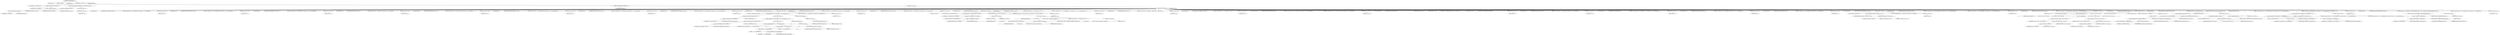 digraph "TIFFVGetFieldDefaulted" {  
"21192" [label = <(METHOD,TIFFVGetFieldDefaulted)<SUB>214</SUB>> ]
"21193" [label = <(PARAM,TIFF *tif)<SUB>214</SUB>> ]
"21194" [label = <(PARAM,uint32_t tag)<SUB>214</SUB>> ]
"21195" [label = <(PARAM,va_list ap)<SUB>214</SUB>> ]
"21196" [label = <(BLOCK,&lt;empty&gt;,&lt;empty&gt;)<SUB>215</SUB>> ]
"21197" [label = <(LOCAL,TIFFDirectory* td: TIFFDirectory)<SUB>216</SUB>> ]
"21198" [label = <(&lt;operator&gt;.assignment,*td = &amp;tif-&gt;tif_dir)<SUB>216</SUB>> ]
"21199" [label = <(IDENTIFIER,td,*td = &amp;tif-&gt;tif_dir)<SUB>216</SUB>> ]
"21200" [label = <(&lt;operator&gt;.addressOf,&amp;tif-&gt;tif_dir)<SUB>216</SUB>> ]
"21201" [label = <(&lt;operator&gt;.indirectFieldAccess,tif-&gt;tif_dir)<SUB>216</SUB>> ]
"21202" [label = <(IDENTIFIER,tif,*td = &amp;tif-&gt;tif_dir)<SUB>216</SUB>> ]
"21203" [label = <(FIELD_IDENTIFIER,tif_dir,tif_dir)<SUB>216</SUB>> ]
"21204" [label = <(CONTROL_STRUCTURE,if (TIFFVGetField(tif, tag, ap)),if (TIFFVGetField(tif, tag, ap)))<SUB>218</SUB>> ]
"21205" [label = <(TIFFVGetField,TIFFVGetField(tif, tag, ap))<SUB>218</SUB>> ]
"21206" [label = <(IDENTIFIER,tif,TIFFVGetField(tif, tag, ap))<SUB>218</SUB>> ]
"21207" [label = <(IDENTIFIER,tag,TIFFVGetField(tif, tag, ap))<SUB>218</SUB>> ]
"21208" [label = <(IDENTIFIER,ap,TIFFVGetField(tif, tag, ap))<SUB>218</SUB>> ]
"21209" [label = <(BLOCK,&lt;empty&gt;,&lt;empty&gt;)<SUB>219</SUB>> ]
"21210" [label = <(RETURN,return (1);,return (1);)<SUB>219</SUB>> ]
"21211" [label = <(LITERAL,1,return (1);)<SUB>219</SUB>> ]
"21212" [label = <(CONTROL_STRUCTURE,switch(tag),switch(tag))<SUB>220</SUB>> ]
"21213" [label = <(IDENTIFIER,tag,switch(tag))<SUB>220</SUB>> ]
"21214" [label = <(BLOCK,&lt;empty&gt;,&lt;empty&gt;)<SUB>221</SUB>> ]
"21215" [label = <(JUMP_TARGET,case)<SUB>222</SUB>> ]
"21216" [label = <(IDENTIFIER,TIFFTAG_SUBFILETYPE,&lt;empty&gt;)<SUB>222</SUB>> ]
"21217" [label = <(UNKNOWN,*va_arg(ap, uint32_t *) = td-&gt;td_subfiletype;,*va_arg(ap, uint32_t *) = td-&gt;td_subfiletype;)<SUB>223</SUB>> ]
"21218" [label = <(RETURN,return (1);,return (1);)<SUB>224</SUB>> ]
"21219" [label = <(LITERAL,1,return (1);)<SUB>224</SUB>> ]
"21220" [label = <(JUMP_TARGET,case)<SUB>225</SUB>> ]
"21221" [label = <(IDENTIFIER,TIFFTAG_BITSPERSAMPLE,&lt;empty&gt;)<SUB>225</SUB>> ]
"21222" [label = <(UNKNOWN,*va_arg(ap, uint16_t *) = td-&gt;td_bitspersample;,*va_arg(ap, uint16_t *) = td-&gt;td_bitspersample;)<SUB>226</SUB>> ]
"21223" [label = <(RETURN,return (1);,return (1);)<SUB>227</SUB>> ]
"21224" [label = <(LITERAL,1,return (1);)<SUB>227</SUB>> ]
"21225" [label = <(JUMP_TARGET,case)<SUB>228</SUB>> ]
"21226" [label = <(IDENTIFIER,TIFFTAG_THRESHHOLDING,&lt;empty&gt;)<SUB>228</SUB>> ]
"21227" [label = <(UNKNOWN,*va_arg(ap, uint16_t *) = td-&gt;td_threshholding;,*va_arg(ap, uint16_t *) = td-&gt;td_threshholding;)<SUB>229</SUB>> ]
"21228" [label = <(RETURN,return (1);,return (1);)<SUB>230</SUB>> ]
"21229" [label = <(LITERAL,1,return (1);)<SUB>230</SUB>> ]
"21230" [label = <(JUMP_TARGET,case)<SUB>231</SUB>> ]
"21231" [label = <(IDENTIFIER,TIFFTAG_FILLORDER,&lt;empty&gt;)<SUB>231</SUB>> ]
"21232" [label = <(UNKNOWN,*va_arg(ap, uint16_t *) = td-&gt;td_fillorder;,*va_arg(ap, uint16_t *) = td-&gt;td_fillorder;)<SUB>232</SUB>> ]
"21233" [label = <(RETURN,return (1);,return (1);)<SUB>233</SUB>> ]
"21234" [label = <(LITERAL,1,return (1);)<SUB>233</SUB>> ]
"21235" [label = <(JUMP_TARGET,case)<SUB>234</SUB>> ]
"21236" [label = <(IDENTIFIER,TIFFTAG_ORIENTATION,&lt;empty&gt;)<SUB>234</SUB>> ]
"21237" [label = <(UNKNOWN,*va_arg(ap, uint16_t *) = td-&gt;td_orientation;,*va_arg(ap, uint16_t *) = td-&gt;td_orientation;)<SUB>235</SUB>> ]
"21238" [label = <(RETURN,return (1);,return (1);)<SUB>236</SUB>> ]
"21239" [label = <(LITERAL,1,return (1);)<SUB>236</SUB>> ]
"21240" [label = <(JUMP_TARGET,case)<SUB>237</SUB>> ]
"21241" [label = <(IDENTIFIER,TIFFTAG_SAMPLESPERPIXEL,&lt;empty&gt;)<SUB>237</SUB>> ]
"21242" [label = <(UNKNOWN,*va_arg(ap, uint16_t *) = td-&gt;td_samplesperpixel;,*va_arg(ap, uint16_t *) = td-&gt;td_samplesperpixel;)<SUB>238</SUB>> ]
"21243" [label = <(RETURN,return (1);,return (1);)<SUB>239</SUB>> ]
"21244" [label = <(LITERAL,1,return (1);)<SUB>239</SUB>> ]
"21245" [label = <(JUMP_TARGET,case)<SUB>240</SUB>> ]
"21246" [label = <(IDENTIFIER,TIFFTAG_ROWSPERSTRIP,&lt;empty&gt;)<SUB>240</SUB>> ]
"21247" [label = <(UNKNOWN,*va_arg(ap, uint32_t *) = td-&gt;td_rowsperstrip;,*va_arg(ap, uint32_t *) = td-&gt;td_rowsperstrip;)<SUB>241</SUB>> ]
"21248" [label = <(RETURN,return (1);,return (1);)<SUB>242</SUB>> ]
"21249" [label = <(LITERAL,1,return (1);)<SUB>242</SUB>> ]
"21250" [label = <(JUMP_TARGET,case)<SUB>243</SUB>> ]
"21251" [label = <(IDENTIFIER,TIFFTAG_MINSAMPLEVALUE,&lt;empty&gt;)<SUB>243</SUB>> ]
"21252" [label = <(UNKNOWN,*va_arg(ap, uint16_t *) = td-&gt;td_minsamplevalue;,*va_arg(ap, uint16_t *) = td-&gt;td_minsamplevalue;)<SUB>244</SUB>> ]
"21253" [label = <(RETURN,return (1);,return (1);)<SUB>245</SUB>> ]
"21254" [label = <(LITERAL,1,return (1);)<SUB>245</SUB>> ]
"21255" [label = <(JUMP_TARGET,case)<SUB>246</SUB>> ]
"21256" [label = <(IDENTIFIER,TIFFTAG_MAXSAMPLEVALUE,&lt;empty&gt;)<SUB>246</SUB>> ]
"21257" [label = <(BLOCK,&lt;empty&gt;,&lt;empty&gt;)<SUB>247</SUB>> ]
"21258" [label = <(LOCAL,uint16_t maxsamplevalue: uint16_t)<SUB>248</SUB>> ]
"21259" [label = <(CONTROL_STRUCTURE,if (td-&gt;td_bitspersample &gt; 0),if (td-&gt;td_bitspersample &gt; 0))<SUB>252</SUB>> ]
"21260" [label = <(&lt;operator&gt;.greaterThan,td-&gt;td_bitspersample &gt; 0)<SUB>252</SUB>> ]
"21261" [label = <(&lt;operator&gt;.indirectFieldAccess,td-&gt;td_bitspersample)<SUB>252</SUB>> ]
"21262" [label = <(IDENTIFIER,td,td-&gt;td_bitspersample &gt; 0)<SUB>252</SUB>> ]
"21263" [label = <(FIELD_IDENTIFIER,td_bitspersample,td_bitspersample)<SUB>252</SUB>> ]
"21264" [label = <(LITERAL,0,td-&gt;td_bitspersample &gt; 0)<SUB>252</SUB>> ]
"21265" [label = <(BLOCK,&lt;empty&gt;,&lt;empty&gt;)<SUB>253</SUB>> ]
"21266" [label = <(CONTROL_STRUCTURE,if (td-&gt;td_bitspersample &lt;= 16),if (td-&gt;td_bitspersample &lt;= 16))<SUB>256</SUB>> ]
"21267" [label = <(&lt;operator&gt;.lessEqualsThan,td-&gt;td_bitspersample &lt;= 16)<SUB>256</SUB>> ]
"21268" [label = <(&lt;operator&gt;.indirectFieldAccess,td-&gt;td_bitspersample)<SUB>256</SUB>> ]
"21269" [label = <(IDENTIFIER,td,td-&gt;td_bitspersample &lt;= 16)<SUB>256</SUB>> ]
"21270" [label = <(FIELD_IDENTIFIER,td_bitspersample,td_bitspersample)<SUB>256</SUB>> ]
"21271" [label = <(LITERAL,16,td-&gt;td_bitspersample &lt;= 16)<SUB>256</SUB>> ]
"21272" [label = <(BLOCK,&lt;empty&gt;,&lt;empty&gt;)<SUB>257</SUB>> ]
"21273" [label = <(&lt;operator&gt;.assignment,maxsamplevalue = (1 &lt;&lt; td-&gt;td_bitspersample) -\012                                     1)<SUB>258</SUB>> ]
"21274" [label = <(IDENTIFIER,maxsamplevalue,maxsamplevalue = (1 &lt;&lt; td-&gt;td_bitspersample) -\012                                     1)<SUB>258</SUB>> ]
"21275" [label = <(&lt;operator&gt;.subtraction,(1 &lt;&lt; td-&gt;td_bitspersample) -\012                                     1)<SUB>258</SUB>> ]
"21276" [label = <(&lt;operator&gt;.shiftLeft,1 &lt;&lt; td-&gt;td_bitspersample)<SUB>258</SUB>> ]
"21277" [label = <(LITERAL,1,1 &lt;&lt; td-&gt;td_bitspersample)<SUB>258</SUB>> ]
"21278" [label = <(&lt;operator&gt;.indirectFieldAccess,td-&gt;td_bitspersample)<SUB>258</SUB>> ]
"21279" [label = <(IDENTIFIER,td,1 &lt;&lt; td-&gt;td_bitspersample)<SUB>258</SUB>> ]
"21280" [label = <(FIELD_IDENTIFIER,td_bitspersample,td_bitspersample)<SUB>258</SUB>> ]
"21281" [label = <(LITERAL,1,(1 &lt;&lt; td-&gt;td_bitspersample) -\012                                     1)<SUB>259</SUB>> ]
"21282" [label = <(CONTROL_STRUCTURE,else,else)<SUB>262</SUB>> ]
"21283" [label = <(BLOCK,&lt;empty&gt;,&lt;empty&gt;)<SUB>262</SUB>> ]
"21284" [label = <(&lt;operator&gt;.assignment,maxsamplevalue = 65535)<SUB>263</SUB>> ]
"21285" [label = <(IDENTIFIER,maxsamplevalue,maxsamplevalue = 65535)<SUB>263</SUB>> ]
"21286" [label = <(LITERAL,65535,maxsamplevalue = 65535)<SUB>263</SUB>> ]
"21287" [label = <(CONTROL_STRUCTURE,else,else)<SUB>267</SUB>> ]
"21288" [label = <(BLOCK,&lt;empty&gt;,&lt;empty&gt;)<SUB>267</SUB>> ]
"21289" [label = <(&lt;operator&gt;.assignment,maxsamplevalue = 0)<SUB>268</SUB>> ]
"21290" [label = <(IDENTIFIER,maxsamplevalue,maxsamplevalue = 0)<SUB>268</SUB>> ]
"21291" [label = <(LITERAL,0,maxsamplevalue = 0)<SUB>268</SUB>> ]
"21292" [label = <(UNKNOWN,*va_arg(ap, uint16_t *) = maxsamplevalue;,*va_arg(ap, uint16_t *) = maxsamplevalue;)<SUB>270</SUB>> ]
"21293" [label = <(RETURN,return (1);,return (1);)<SUB>271</SUB>> ]
"21294" [label = <(LITERAL,1,return (1);)<SUB>271</SUB>> ]
"21295" [label = <(JUMP_TARGET,case)<SUB>273</SUB>> ]
"21296" [label = <(IDENTIFIER,TIFFTAG_PLANARCONFIG,&lt;empty&gt;)<SUB>273</SUB>> ]
"21297" [label = <(UNKNOWN,*va_arg(ap, uint16_t *) = td-&gt;td_planarconfig;,*va_arg(ap, uint16_t *) = td-&gt;td_planarconfig;)<SUB>274</SUB>> ]
"21298" [label = <(RETURN,return (1);,return (1);)<SUB>275</SUB>> ]
"21299" [label = <(LITERAL,1,return (1);)<SUB>275</SUB>> ]
"21300" [label = <(JUMP_TARGET,case)<SUB>276</SUB>> ]
"21301" [label = <(IDENTIFIER,TIFFTAG_RESOLUTIONUNIT,&lt;empty&gt;)<SUB>276</SUB>> ]
"21302" [label = <(UNKNOWN,*va_arg(ap, uint16_t *) = td-&gt;td_resolutionunit;,*va_arg(ap, uint16_t *) = td-&gt;td_resolutionunit;)<SUB>277</SUB>> ]
"21303" [label = <(RETURN,return (1);,return (1);)<SUB>278</SUB>> ]
"21304" [label = <(LITERAL,1,return (1);)<SUB>278</SUB>> ]
"21305" [label = <(JUMP_TARGET,case)<SUB>279</SUB>> ]
"21306" [label = <(IDENTIFIER,TIFFTAG_PREDICTOR,&lt;empty&gt;)<SUB>279</SUB>> ]
"21307" [label = <(BLOCK,&lt;empty&gt;,&lt;empty&gt;)<SUB>280</SUB>> ]
"21308" [label = <(LOCAL,TIFFPredictorState* sp: TIFFPredictorState)<SUB>281</SUB>> ]
"21309" [label = <(&lt;operator&gt;.assignment,*sp = (TIFFPredictorState *)tif-&gt;tif_data)<SUB>281</SUB>> ]
"21310" [label = <(IDENTIFIER,sp,*sp = (TIFFPredictorState *)tif-&gt;tif_data)<SUB>281</SUB>> ]
"21311" [label = <(&lt;operator&gt;.cast,(TIFFPredictorState *)tif-&gt;tif_data)<SUB>281</SUB>> ]
"21312" [label = <(UNKNOWN,TIFFPredictorState *,TIFFPredictorState *)<SUB>281</SUB>> ]
"21313" [label = <(&lt;operator&gt;.indirectFieldAccess,tif-&gt;tif_data)<SUB>281</SUB>> ]
"21314" [label = <(IDENTIFIER,tif,(TIFFPredictorState *)tif-&gt;tif_data)<SUB>281</SUB>> ]
"21315" [label = <(FIELD_IDENTIFIER,tif_data,tif_data)<SUB>281</SUB>> ]
"21316" [label = <(CONTROL_STRUCTURE,if (sp == NULL),if (sp == NULL))<SUB>282</SUB>> ]
"21317" [label = <(&lt;operator&gt;.equals,sp == NULL)<SUB>282</SUB>> ]
"21318" [label = <(IDENTIFIER,sp,sp == NULL)<SUB>282</SUB>> ]
"21319" [label = <(IDENTIFIER,NULL,sp == NULL)<SUB>282</SUB>> ]
"21320" [label = <(BLOCK,&lt;empty&gt;,&lt;empty&gt;)<SUB>283</SUB>> ]
"21321" [label = <(TIFFErrorExtR,TIFFErrorExtR(\012                    tif, tif-&gt;tif_name,\012                    &quot;Cannot get \&quot;Predictor\&quot; tag as plugin is not configured&quot;))<SUB>284</SUB>> ]
"21322" [label = <(IDENTIFIER,tif,TIFFErrorExtR(\012                    tif, tif-&gt;tif_name,\012                    &quot;Cannot get \&quot;Predictor\&quot; tag as plugin is not configured&quot;))<SUB>285</SUB>> ]
"21323" [label = <(&lt;operator&gt;.indirectFieldAccess,tif-&gt;tif_name)<SUB>285</SUB>> ]
"21324" [label = <(IDENTIFIER,tif,TIFFErrorExtR(\012                    tif, tif-&gt;tif_name,\012                    &quot;Cannot get \&quot;Predictor\&quot; tag as plugin is not configured&quot;))<SUB>285</SUB>> ]
"21325" [label = <(FIELD_IDENTIFIER,tif_name,tif_name)<SUB>285</SUB>> ]
"21326" [label = <(LITERAL,&quot;Cannot get \&quot;Predictor\&quot; tag as plugin is not configured&quot;,TIFFErrorExtR(\012                    tif, tif-&gt;tif_name,\012                    &quot;Cannot get \&quot;Predictor\&quot; tag as plugin is not configured&quot;))<SUB>286</SUB>> ]
"21327" [label = <(UNKNOWN,*va_arg(ap, uint16_t *) = 0;,*va_arg(ap, uint16_t *) = 0;)<SUB>287</SUB>> ]
"21328" [label = <(RETURN,return 0;,return 0;)<SUB>288</SUB>> ]
"21329" [label = <(LITERAL,0,return 0;)<SUB>288</SUB>> ]
"21330" [label = <(UNKNOWN,*va_arg(ap, uint16_t *) = (uint16_t)sp-&gt;predictor;,*va_arg(ap, uint16_t *) = (uint16_t)sp-&gt;predictor;)<SUB>290</SUB>> ]
"21331" [label = <(RETURN,return 1;,return 1;)<SUB>291</SUB>> ]
"21332" [label = <(LITERAL,1,return 1;)<SUB>291</SUB>> ]
"21333" [label = <(JUMP_TARGET,case)<SUB>293</SUB>> ]
"21334" [label = <(IDENTIFIER,TIFFTAG_DOTRANGE,&lt;empty&gt;)<SUB>293</SUB>> ]
"21335" [label = <(UNKNOWN,*va_arg(ap, uint16_t *) = 0;,*va_arg(ap, uint16_t *) = 0;)<SUB>294</SUB>> ]
"21336" [label = <(UNKNOWN,*va_arg(ap, uint16_t *) = (1 &lt;&lt; td-&gt;td_bitspersample) - 1;,*va_arg(ap, uint16_t *) = (1 &lt;&lt; td-&gt;td_bitspersample) - 1;)<SUB>295</SUB>> ]
"21337" [label = <(RETURN,return (1);,return (1);)<SUB>296</SUB>> ]
"21338" [label = <(LITERAL,1,return (1);)<SUB>296</SUB>> ]
"21339" [label = <(JUMP_TARGET,case)<SUB>297</SUB>> ]
"21340" [label = <(IDENTIFIER,TIFFTAG_INKSET,&lt;empty&gt;)<SUB>297</SUB>> ]
"21341" [label = <(UNKNOWN,*va_arg(ap, uint16_t *) = INKSET_CMYK;,*va_arg(ap, uint16_t *) = INKSET_CMYK;)<SUB>298</SUB>> ]
"21342" [label = <(RETURN,return 1;,return 1;)<SUB>299</SUB>> ]
"21343" [label = <(LITERAL,1,return 1;)<SUB>299</SUB>> ]
"21344" [label = <(JUMP_TARGET,case)<SUB>300</SUB>> ]
"21345" [label = <(IDENTIFIER,TIFFTAG_NUMBEROFINKS,&lt;empty&gt;)<SUB>300</SUB>> ]
"21346" [label = <(UNKNOWN,*va_arg(ap, uint16_t *) = 4;,*va_arg(ap, uint16_t *) = 4;)<SUB>301</SUB>> ]
"21347" [label = <(RETURN,return (1);,return (1);)<SUB>302</SUB>> ]
"21348" [label = <(LITERAL,1,return (1);)<SUB>302</SUB>> ]
"21349" [label = <(JUMP_TARGET,case)<SUB>303</SUB>> ]
"21350" [label = <(IDENTIFIER,TIFFTAG_EXTRASAMPLES,&lt;empty&gt;)<SUB>303</SUB>> ]
"21351" [label = <(UNKNOWN,*va_arg(ap, uint16_t *) = td-&gt;td_extrasamples;,*va_arg(ap, uint16_t *) = td-&gt;td_extrasamples;)<SUB>304</SUB>> ]
"21352" [label = <(UNKNOWN,*va_arg(ap, const uint16_t **) = td-&gt;td_sampleinfo;,*va_arg(ap, const uint16_t **) = td-&gt;td_sampleinfo;)<SUB>305</SUB>> ]
"21353" [label = <(RETURN,return (1);,return (1);)<SUB>306</SUB>> ]
"21354" [label = <(LITERAL,1,return (1);)<SUB>306</SUB>> ]
"21355" [label = <(JUMP_TARGET,case)<SUB>307</SUB>> ]
"21356" [label = <(IDENTIFIER,TIFFTAG_MATTEING,&lt;empty&gt;)<SUB>307</SUB>> ]
"21357" [label = <(UNKNOWN,*va_arg(ap, uint16_t *) =\012                (td-&gt;td_extrasamples == 1 &amp;&amp;\012                 td-&gt;td_sampleinfo[0] == EXTRASAMPLE_ASSOCALPHA);,*va_arg(ap, uint16_t *) =\012                (td-&gt;td_extrasamples == 1 &amp;&amp;\012                 td-&gt;td_sampleinfo[0] == EXTRASAMPLE_ASSOCALPHA);)<SUB>308</SUB>> ]
"21358" [label = <(RETURN,return (1);,return (1);)<SUB>311</SUB>> ]
"21359" [label = <(LITERAL,1,return (1);)<SUB>311</SUB>> ]
"21360" [label = <(JUMP_TARGET,case)<SUB>312</SUB>> ]
"21361" [label = <(IDENTIFIER,TIFFTAG_TILEDEPTH,&lt;empty&gt;)<SUB>312</SUB>> ]
"21362" [label = <(UNKNOWN,*va_arg(ap, uint32_t *) = td-&gt;td_tiledepth;,*va_arg(ap, uint32_t *) = td-&gt;td_tiledepth;)<SUB>313</SUB>> ]
"21363" [label = <(RETURN,return (1);,return (1);)<SUB>314</SUB>> ]
"21364" [label = <(LITERAL,1,return (1);)<SUB>314</SUB>> ]
"21365" [label = <(JUMP_TARGET,case)<SUB>315</SUB>> ]
"21366" [label = <(IDENTIFIER,TIFFTAG_DATATYPE,&lt;empty&gt;)<SUB>315</SUB>> ]
"21367" [label = <(UNKNOWN,*va_arg(ap, uint16_t *) = td-&gt;td_sampleformat - 1;,*va_arg(ap, uint16_t *) = td-&gt;td_sampleformat - 1;)<SUB>316</SUB>> ]
"21368" [label = <(RETURN,return (1);,return (1);)<SUB>317</SUB>> ]
"21369" [label = <(LITERAL,1,return (1);)<SUB>317</SUB>> ]
"21370" [label = <(JUMP_TARGET,case)<SUB>318</SUB>> ]
"21371" [label = <(IDENTIFIER,TIFFTAG_SAMPLEFORMAT,&lt;empty&gt;)<SUB>318</SUB>> ]
"21372" [label = <(UNKNOWN,*va_arg(ap, uint16_t *) = td-&gt;td_sampleformat;,*va_arg(ap, uint16_t *) = td-&gt;td_sampleformat;)<SUB>319</SUB>> ]
"21373" [label = <(RETURN,return (1);,return (1);)<SUB>320</SUB>> ]
"21374" [label = <(LITERAL,1,return (1);)<SUB>320</SUB>> ]
"21375" [label = <(JUMP_TARGET,case)<SUB>321</SUB>> ]
"21376" [label = <(IDENTIFIER,TIFFTAG_IMAGEDEPTH,&lt;empty&gt;)<SUB>321</SUB>> ]
"21377" [label = <(UNKNOWN,*va_arg(ap, uint32_t *) = td-&gt;td_imagedepth;,*va_arg(ap, uint32_t *) = td-&gt;td_imagedepth;)<SUB>322</SUB>> ]
"21378" [label = <(RETURN,return (1);,return (1);)<SUB>323</SUB>> ]
"21379" [label = <(LITERAL,1,return (1);)<SUB>323</SUB>> ]
"21380" [label = <(JUMP_TARGET,case)<SUB>324</SUB>> ]
"21381" [label = <(IDENTIFIER,TIFFTAG_YCBCRCOEFFICIENTS,&lt;empty&gt;)<SUB>324</SUB>> ]
"21382" [label = <(BLOCK,&lt;empty&gt;,&lt;empty&gt;)<SUB>325</SUB>> ]
"21383" [label = <(LOCAL,constfloat[] ycbcrcoeffs: float[])<SUB>327</SUB>> ]
"21384" [label = <(&lt;operator&gt;.assignment,ycbcrcoeffs[] = {0.299f, 0.587f, 0.114f})<SUB>327</SUB>> ]
"21385" [label = <(IDENTIFIER,ycbcrcoeffs,ycbcrcoeffs[] = {0.299f, 0.587f, 0.114f})<SUB>327</SUB>> ]
"21386" [label = <(&lt;operator&gt;.arrayInitializer,{0.299f, 0.587f, 0.114f})<SUB>327</SUB>> ]
"21387" [label = <(LITERAL,0.299f,{0.299f, 0.587f, 0.114f})<SUB>327</SUB>> ]
"21388" [label = <(LITERAL,0.587f,{0.299f, 0.587f, 0.114f})<SUB>327</SUB>> ]
"21389" [label = <(LITERAL,0.114f,{0.299f, 0.587f, 0.114f})<SUB>327</SUB>> ]
"21390" [label = <(UNKNOWN,*va_arg(ap, const float **) = ycbcrcoeffs;,*va_arg(ap, const float **) = ycbcrcoeffs;)<SUB>328</SUB>> ]
"21391" [label = <(RETURN,return 1;,return 1;)<SUB>329</SUB>> ]
"21392" [label = <(LITERAL,1,return 1;)<SUB>329</SUB>> ]
"21393" [label = <(JUMP_TARGET,case)<SUB>331</SUB>> ]
"21394" [label = <(IDENTIFIER,TIFFTAG_YCBCRSUBSAMPLING,&lt;empty&gt;)<SUB>331</SUB>> ]
"21395" [label = <(UNKNOWN,*va_arg(ap, uint16_t *) = td-&gt;td_ycbcrsubsampling[0];,*va_arg(ap, uint16_t *) = td-&gt;td_ycbcrsubsampling[0];)<SUB>332</SUB>> ]
"21396" [label = <(UNKNOWN,*va_arg(ap, uint16_t *) = td-&gt;td_ycbcrsubsampling[1];,*va_arg(ap, uint16_t *) = td-&gt;td_ycbcrsubsampling[1];)<SUB>333</SUB>> ]
"21397" [label = <(RETURN,return (1);,return (1);)<SUB>334</SUB>> ]
"21398" [label = <(LITERAL,1,return (1);)<SUB>334</SUB>> ]
"21399" [label = <(JUMP_TARGET,case)<SUB>335</SUB>> ]
"21400" [label = <(IDENTIFIER,TIFFTAG_YCBCRPOSITIONING,&lt;empty&gt;)<SUB>335</SUB>> ]
"21401" [label = <(UNKNOWN,*va_arg(ap, uint16_t *) = td-&gt;td_ycbcrpositioning;,*va_arg(ap, uint16_t *) = td-&gt;td_ycbcrpositioning;)<SUB>336</SUB>> ]
"21402" [label = <(RETURN,return (1);,return (1);)<SUB>337</SUB>> ]
"21403" [label = <(LITERAL,1,return (1);)<SUB>337</SUB>> ]
"21404" [label = <(JUMP_TARGET,case)<SUB>338</SUB>> ]
"21405" [label = <(IDENTIFIER,TIFFTAG_WHITEPOINT,&lt;empty&gt;)<SUB>338</SUB>> ]
"21406" [label = <(BLOCK,&lt;empty&gt;,&lt;empty&gt;)<SUB>339</SUB>> ]
"21407" [label = <(LOCAL,constfloat[] whitepoint: float[])<SUB>343</SUB>> ]
"21408" [label = <(&lt;operator&gt;.assignment,whitepoint[] = {\012                D50_X0 / (D50_X0 + D50_Y0 + D50_Z0),\012                D50_Y0 / (D50_X0 + D50_Y0 + D50_Z0)})<SUB>343</SUB>> ]
"21409" [label = <(IDENTIFIER,whitepoint,whitepoint[] = {\012                D50_X0 / (D50_X0 + D50_Y0 + D50_Z0),\012                D50_Y0 / (D50_X0 + D50_Y0 + D50_Z0)})<SUB>343</SUB>> ]
"21410" [label = <(&lt;operator&gt;.arrayInitializer,{\012                D50_X0 / (D50_X0 + D50_Y0 + D50_Z0),\012                D50_Y0 / (D50_X0 + D50_Y0 + D50_Z0)})<SUB>343</SUB>> ]
"21411" [label = <(&lt;operator&gt;.division,D50_X0 / (D50_X0 + D50_Y0 + D50_Z0))<SUB>344</SUB>> ]
"21412" [label = <(IDENTIFIER,D50_X0,D50_X0 / (D50_X0 + D50_Y0 + D50_Z0))<SUB>344</SUB>> ]
"21413" [label = <(&lt;operator&gt;.addition,D50_X0 + D50_Y0 + D50_Z0)<SUB>344</SUB>> ]
"21414" [label = <(&lt;operator&gt;.addition,D50_X0 + D50_Y0)<SUB>344</SUB>> ]
"21415" [label = <(IDENTIFIER,D50_X0,D50_X0 + D50_Y0)<SUB>344</SUB>> ]
"21416" [label = <(IDENTIFIER,D50_Y0,D50_X0 + D50_Y0)<SUB>344</SUB>> ]
"21417" [label = <(IDENTIFIER,D50_Z0,D50_X0 + D50_Y0 + D50_Z0)<SUB>344</SUB>> ]
"21418" [label = <(&lt;operator&gt;.division,D50_Y0 / (D50_X0 + D50_Y0 + D50_Z0))<SUB>345</SUB>> ]
"21419" [label = <(IDENTIFIER,D50_Y0,D50_Y0 / (D50_X0 + D50_Y0 + D50_Z0))<SUB>345</SUB>> ]
"21420" [label = <(&lt;operator&gt;.addition,D50_X0 + D50_Y0 + D50_Z0)<SUB>345</SUB>> ]
"21421" [label = <(&lt;operator&gt;.addition,D50_X0 + D50_Y0)<SUB>345</SUB>> ]
"21422" [label = <(IDENTIFIER,D50_X0,D50_X0 + D50_Y0)<SUB>345</SUB>> ]
"21423" [label = <(IDENTIFIER,D50_Y0,D50_X0 + D50_Y0)<SUB>345</SUB>> ]
"21424" [label = <(IDENTIFIER,D50_Z0,D50_X0 + D50_Y0 + D50_Z0)<SUB>345</SUB>> ]
"21425" [label = <(UNKNOWN,*va_arg(ap, const float **) = whitepoint;,*va_arg(ap, const float **) = whitepoint;)<SUB>346</SUB>> ]
"21426" [label = <(RETURN,return 1;,return 1;)<SUB>347</SUB>> ]
"21427" [label = <(LITERAL,1,return 1;)<SUB>347</SUB>> ]
"21428" [label = <(JUMP_TARGET,case)<SUB>349</SUB>> ]
"21429" [label = <(IDENTIFIER,TIFFTAG_TRANSFERFUNCTION,&lt;empty&gt;)<SUB>349</SUB>> ]
"21430" [label = <(CONTROL_STRUCTURE,if (!td-&gt;td_transferfunction[0] &amp;&amp;\012                !TIFFDefaultTransferFunction(tif, td)),if (!td-&gt;td_transferfunction[0] &amp;&amp;\012                !TIFFDefaultTransferFunction(tif, td)))<SUB>350</SUB>> ]
"21431" [label = <(&lt;operator&gt;.logicalAnd,!td-&gt;td_transferfunction[0] &amp;&amp;\012                !TIFFDefaultTransferFunction(tif, td))<SUB>350</SUB>> ]
"21432" [label = <(&lt;operator&gt;.logicalNot,!td-&gt;td_transferfunction[0])<SUB>350</SUB>> ]
"21433" [label = <(&lt;operator&gt;.indirectIndexAccess,td-&gt;td_transferfunction[0])<SUB>350</SUB>> ]
"21434" [label = <(&lt;operator&gt;.indirectFieldAccess,td-&gt;td_transferfunction)<SUB>350</SUB>> ]
"21435" [label = <(IDENTIFIER,td,!td-&gt;td_transferfunction[0])<SUB>350</SUB>> ]
"21436" [label = <(FIELD_IDENTIFIER,td_transferfunction,td_transferfunction)<SUB>350</SUB>> ]
"21437" [label = <(LITERAL,0,!td-&gt;td_transferfunction[0])<SUB>350</SUB>> ]
"21438" [label = <(&lt;operator&gt;.logicalNot,!TIFFDefaultTransferFunction(tif, td))<SUB>351</SUB>> ]
"21439" [label = <(TIFFDefaultTransferFunction,TIFFDefaultTransferFunction(tif, td))<SUB>351</SUB>> ]
"21440" [label = <(IDENTIFIER,tif,TIFFDefaultTransferFunction(tif, td))<SUB>351</SUB>> ]
"21441" [label = <(IDENTIFIER,td,TIFFDefaultTransferFunction(tif, td))<SUB>351</SUB>> ]
"21442" [label = <(BLOCK,&lt;empty&gt;,&lt;empty&gt;)<SUB>352</SUB>> ]
"21443" [label = <(TIFFErrorExtR,TIFFErrorExtR(tif, tif-&gt;tif_name,\012                              &quot;No space for \&quot;TransferFunction\&quot; tag&quot;))<SUB>353</SUB>> ]
"21444" [label = <(IDENTIFIER,tif,TIFFErrorExtR(tif, tif-&gt;tif_name,\012                              &quot;No space for \&quot;TransferFunction\&quot; tag&quot;))<SUB>353</SUB>> ]
"21445" [label = <(&lt;operator&gt;.indirectFieldAccess,tif-&gt;tif_name)<SUB>353</SUB>> ]
"21446" [label = <(IDENTIFIER,tif,TIFFErrorExtR(tif, tif-&gt;tif_name,\012                              &quot;No space for \&quot;TransferFunction\&quot; tag&quot;))<SUB>353</SUB>> ]
"21447" [label = <(FIELD_IDENTIFIER,tif_name,tif_name)<SUB>353</SUB>> ]
"21448" [label = <(LITERAL,&quot;No space for \&quot;TransferFunction\&quot; tag&quot;,TIFFErrorExtR(tif, tif-&gt;tif_name,\012                              &quot;No space for \&quot;TransferFunction\&quot; tag&quot;))<SUB>354</SUB>> ]
"21449" [label = <(RETURN,return (0);,return (0);)<SUB>355</SUB>> ]
"21450" [label = <(LITERAL,0,return (0);)<SUB>355</SUB>> ]
"21451" [label = <(UNKNOWN,*va_arg(ap, const uint16_t **) = td-&gt;td_transferfunction[0];,*va_arg(ap, const uint16_t **) = td-&gt;td_transferfunction[0];)<SUB>357</SUB>> ]
"21452" [label = <(CONTROL_STRUCTURE,if (td-&gt;td_samplesperpixel - td-&gt;td_extrasamples &gt; 1),if (td-&gt;td_samplesperpixel - td-&gt;td_extrasamples &gt; 1))<SUB>358</SUB>> ]
"21453" [label = <(&lt;operator&gt;.greaterThan,td-&gt;td_samplesperpixel - td-&gt;td_extrasamples &gt; 1)<SUB>358</SUB>> ]
"21454" [label = <(&lt;operator&gt;.subtraction,td-&gt;td_samplesperpixel - td-&gt;td_extrasamples)<SUB>358</SUB>> ]
"21455" [label = <(&lt;operator&gt;.indirectFieldAccess,td-&gt;td_samplesperpixel)<SUB>358</SUB>> ]
"21456" [label = <(IDENTIFIER,td,td-&gt;td_samplesperpixel - td-&gt;td_extrasamples)<SUB>358</SUB>> ]
"21457" [label = <(FIELD_IDENTIFIER,td_samplesperpixel,td_samplesperpixel)<SUB>358</SUB>> ]
"21458" [label = <(&lt;operator&gt;.indirectFieldAccess,td-&gt;td_extrasamples)<SUB>358</SUB>> ]
"21459" [label = <(IDENTIFIER,td,td-&gt;td_samplesperpixel - td-&gt;td_extrasamples)<SUB>358</SUB>> ]
"21460" [label = <(FIELD_IDENTIFIER,td_extrasamples,td_extrasamples)<SUB>358</SUB>> ]
"21461" [label = <(LITERAL,1,td-&gt;td_samplesperpixel - td-&gt;td_extrasamples &gt; 1)<SUB>358</SUB>> ]
"21462" [label = <(BLOCK,&lt;empty&gt;,&lt;empty&gt;)<SUB>359</SUB>> ]
"21463" [label = <(UNKNOWN,*va_arg(ap, const uint16_t **) = td-&gt;td_transferfunction[1];,*va_arg(ap, const uint16_t **) = td-&gt;td_transferfunction[1];)<SUB>360</SUB>> ]
"21464" [label = <(UNKNOWN,*va_arg(ap, const uint16_t **) = td-&gt;td_transferfunction[2];,*va_arg(ap, const uint16_t **) = td-&gt;td_transferfunction[2];)<SUB>361</SUB>> ]
"21465" [label = <(RETURN,return (1);,return (1);)<SUB>363</SUB>> ]
"21466" [label = <(LITERAL,1,return (1);)<SUB>363</SUB>> ]
"21467" [label = <(JUMP_TARGET,case)<SUB>364</SUB>> ]
"21468" [label = <(IDENTIFIER,TIFFTAG_REFERENCEBLACKWHITE,&lt;empty&gt;)<SUB>364</SUB>> ]
"21469" [label = <(CONTROL_STRUCTURE,if (!td-&gt;td_refblackwhite &amp;&amp; !TIFFDefaultRefBlackWhite(tif, td)),if (!td-&gt;td_refblackwhite &amp;&amp; !TIFFDefaultRefBlackWhite(tif, td)))<SUB>365</SUB>> ]
"21470" [label = <(&lt;operator&gt;.logicalAnd,!td-&gt;td_refblackwhite &amp;&amp; !TIFFDefaultRefBlackWhite(tif, td))<SUB>365</SUB>> ]
"21471" [label = <(&lt;operator&gt;.logicalNot,!td-&gt;td_refblackwhite)<SUB>365</SUB>> ]
"21472" [label = <(&lt;operator&gt;.indirectFieldAccess,td-&gt;td_refblackwhite)<SUB>365</SUB>> ]
"21473" [label = <(IDENTIFIER,td,!td-&gt;td_refblackwhite)<SUB>365</SUB>> ]
"21474" [label = <(FIELD_IDENTIFIER,td_refblackwhite,td_refblackwhite)<SUB>365</SUB>> ]
"21475" [label = <(&lt;operator&gt;.logicalNot,!TIFFDefaultRefBlackWhite(tif, td))<SUB>365</SUB>> ]
"21476" [label = <(TIFFDefaultRefBlackWhite,TIFFDefaultRefBlackWhite(tif, td))<SUB>365</SUB>> ]
"21477" [label = <(IDENTIFIER,tif,TIFFDefaultRefBlackWhite(tif, td))<SUB>365</SUB>> ]
"21478" [label = <(IDENTIFIER,td,TIFFDefaultRefBlackWhite(tif, td))<SUB>365</SUB>> ]
"21479" [label = <(BLOCK,&lt;empty&gt;,&lt;empty&gt;)<SUB>366</SUB>> ]
"21480" [label = <(RETURN,return (0);,return (0);)<SUB>366</SUB>> ]
"21481" [label = <(LITERAL,0,return (0);)<SUB>366</SUB>> ]
"21482" [label = <(UNKNOWN,*va_arg(ap, const float **) = td-&gt;td_refblackwhite;,*va_arg(ap, const float **) = td-&gt;td_refblackwhite;)<SUB>367</SUB>> ]
"21483" [label = <(RETURN,return (1);,return (1);)<SUB>368</SUB>> ]
"21484" [label = <(LITERAL,1,return (1);)<SUB>368</SUB>> ]
"21485" [label = <(RETURN,return 0;,return 0;)<SUB>370</SUB>> ]
"21486" [label = <(LITERAL,0,return 0;)<SUB>370</SUB>> ]
"21487" [label = <(METHOD_RETURN,int)<SUB>214</SUB>> ]
  "21192" -> "21193" 
  "21192" -> "21194" 
  "21192" -> "21195" 
  "21192" -> "21196" 
  "21192" -> "21487" 
  "21196" -> "21197" 
  "21196" -> "21198" 
  "21196" -> "21204" 
  "21196" -> "21212" 
  "21196" -> "21485" 
  "21198" -> "21199" 
  "21198" -> "21200" 
  "21200" -> "21201" 
  "21201" -> "21202" 
  "21201" -> "21203" 
  "21204" -> "21205" 
  "21204" -> "21209" 
  "21205" -> "21206" 
  "21205" -> "21207" 
  "21205" -> "21208" 
  "21209" -> "21210" 
  "21210" -> "21211" 
  "21212" -> "21213" 
  "21212" -> "21214" 
  "21214" -> "21215" 
  "21214" -> "21216" 
  "21214" -> "21217" 
  "21214" -> "21218" 
  "21214" -> "21220" 
  "21214" -> "21221" 
  "21214" -> "21222" 
  "21214" -> "21223" 
  "21214" -> "21225" 
  "21214" -> "21226" 
  "21214" -> "21227" 
  "21214" -> "21228" 
  "21214" -> "21230" 
  "21214" -> "21231" 
  "21214" -> "21232" 
  "21214" -> "21233" 
  "21214" -> "21235" 
  "21214" -> "21236" 
  "21214" -> "21237" 
  "21214" -> "21238" 
  "21214" -> "21240" 
  "21214" -> "21241" 
  "21214" -> "21242" 
  "21214" -> "21243" 
  "21214" -> "21245" 
  "21214" -> "21246" 
  "21214" -> "21247" 
  "21214" -> "21248" 
  "21214" -> "21250" 
  "21214" -> "21251" 
  "21214" -> "21252" 
  "21214" -> "21253" 
  "21214" -> "21255" 
  "21214" -> "21256" 
  "21214" -> "21257" 
  "21214" -> "21295" 
  "21214" -> "21296" 
  "21214" -> "21297" 
  "21214" -> "21298" 
  "21214" -> "21300" 
  "21214" -> "21301" 
  "21214" -> "21302" 
  "21214" -> "21303" 
  "21214" -> "21305" 
  "21214" -> "21306" 
  "21214" -> "21307" 
  "21214" -> "21333" 
  "21214" -> "21334" 
  "21214" -> "21335" 
  "21214" -> "21336" 
  "21214" -> "21337" 
  "21214" -> "21339" 
  "21214" -> "21340" 
  "21214" -> "21341" 
  "21214" -> "21342" 
  "21214" -> "21344" 
  "21214" -> "21345" 
  "21214" -> "21346" 
  "21214" -> "21347" 
  "21214" -> "21349" 
  "21214" -> "21350" 
  "21214" -> "21351" 
  "21214" -> "21352" 
  "21214" -> "21353" 
  "21214" -> "21355" 
  "21214" -> "21356" 
  "21214" -> "21357" 
  "21214" -> "21358" 
  "21214" -> "21360" 
  "21214" -> "21361" 
  "21214" -> "21362" 
  "21214" -> "21363" 
  "21214" -> "21365" 
  "21214" -> "21366" 
  "21214" -> "21367" 
  "21214" -> "21368" 
  "21214" -> "21370" 
  "21214" -> "21371" 
  "21214" -> "21372" 
  "21214" -> "21373" 
  "21214" -> "21375" 
  "21214" -> "21376" 
  "21214" -> "21377" 
  "21214" -> "21378" 
  "21214" -> "21380" 
  "21214" -> "21381" 
  "21214" -> "21382" 
  "21214" -> "21393" 
  "21214" -> "21394" 
  "21214" -> "21395" 
  "21214" -> "21396" 
  "21214" -> "21397" 
  "21214" -> "21399" 
  "21214" -> "21400" 
  "21214" -> "21401" 
  "21214" -> "21402" 
  "21214" -> "21404" 
  "21214" -> "21405" 
  "21214" -> "21406" 
  "21214" -> "21428" 
  "21214" -> "21429" 
  "21214" -> "21430" 
  "21214" -> "21451" 
  "21214" -> "21452" 
  "21214" -> "21465" 
  "21214" -> "21467" 
  "21214" -> "21468" 
  "21214" -> "21469" 
  "21214" -> "21482" 
  "21214" -> "21483" 
  "21218" -> "21219" 
  "21223" -> "21224" 
  "21228" -> "21229" 
  "21233" -> "21234" 
  "21238" -> "21239" 
  "21243" -> "21244" 
  "21248" -> "21249" 
  "21253" -> "21254" 
  "21257" -> "21258" 
  "21257" -> "21259" 
  "21257" -> "21292" 
  "21257" -> "21293" 
  "21259" -> "21260" 
  "21259" -> "21265" 
  "21259" -> "21287" 
  "21260" -> "21261" 
  "21260" -> "21264" 
  "21261" -> "21262" 
  "21261" -> "21263" 
  "21265" -> "21266" 
  "21266" -> "21267" 
  "21266" -> "21272" 
  "21266" -> "21282" 
  "21267" -> "21268" 
  "21267" -> "21271" 
  "21268" -> "21269" 
  "21268" -> "21270" 
  "21272" -> "21273" 
  "21273" -> "21274" 
  "21273" -> "21275" 
  "21275" -> "21276" 
  "21275" -> "21281" 
  "21276" -> "21277" 
  "21276" -> "21278" 
  "21278" -> "21279" 
  "21278" -> "21280" 
  "21282" -> "21283" 
  "21283" -> "21284" 
  "21284" -> "21285" 
  "21284" -> "21286" 
  "21287" -> "21288" 
  "21288" -> "21289" 
  "21289" -> "21290" 
  "21289" -> "21291" 
  "21293" -> "21294" 
  "21298" -> "21299" 
  "21303" -> "21304" 
  "21307" -> "21308" 
  "21307" -> "21309" 
  "21307" -> "21316" 
  "21307" -> "21330" 
  "21307" -> "21331" 
  "21309" -> "21310" 
  "21309" -> "21311" 
  "21311" -> "21312" 
  "21311" -> "21313" 
  "21313" -> "21314" 
  "21313" -> "21315" 
  "21316" -> "21317" 
  "21316" -> "21320" 
  "21317" -> "21318" 
  "21317" -> "21319" 
  "21320" -> "21321" 
  "21320" -> "21327" 
  "21320" -> "21328" 
  "21321" -> "21322" 
  "21321" -> "21323" 
  "21321" -> "21326" 
  "21323" -> "21324" 
  "21323" -> "21325" 
  "21328" -> "21329" 
  "21331" -> "21332" 
  "21337" -> "21338" 
  "21342" -> "21343" 
  "21347" -> "21348" 
  "21353" -> "21354" 
  "21358" -> "21359" 
  "21363" -> "21364" 
  "21368" -> "21369" 
  "21373" -> "21374" 
  "21378" -> "21379" 
  "21382" -> "21383" 
  "21382" -> "21384" 
  "21382" -> "21390" 
  "21382" -> "21391" 
  "21384" -> "21385" 
  "21384" -> "21386" 
  "21386" -> "21387" 
  "21386" -> "21388" 
  "21386" -> "21389" 
  "21391" -> "21392" 
  "21397" -> "21398" 
  "21402" -> "21403" 
  "21406" -> "21407" 
  "21406" -> "21408" 
  "21406" -> "21425" 
  "21406" -> "21426" 
  "21408" -> "21409" 
  "21408" -> "21410" 
  "21410" -> "21411" 
  "21410" -> "21418" 
  "21411" -> "21412" 
  "21411" -> "21413" 
  "21413" -> "21414" 
  "21413" -> "21417" 
  "21414" -> "21415" 
  "21414" -> "21416" 
  "21418" -> "21419" 
  "21418" -> "21420" 
  "21420" -> "21421" 
  "21420" -> "21424" 
  "21421" -> "21422" 
  "21421" -> "21423" 
  "21426" -> "21427" 
  "21430" -> "21431" 
  "21430" -> "21442" 
  "21431" -> "21432" 
  "21431" -> "21438" 
  "21432" -> "21433" 
  "21433" -> "21434" 
  "21433" -> "21437" 
  "21434" -> "21435" 
  "21434" -> "21436" 
  "21438" -> "21439" 
  "21439" -> "21440" 
  "21439" -> "21441" 
  "21442" -> "21443" 
  "21442" -> "21449" 
  "21443" -> "21444" 
  "21443" -> "21445" 
  "21443" -> "21448" 
  "21445" -> "21446" 
  "21445" -> "21447" 
  "21449" -> "21450" 
  "21452" -> "21453" 
  "21452" -> "21462" 
  "21453" -> "21454" 
  "21453" -> "21461" 
  "21454" -> "21455" 
  "21454" -> "21458" 
  "21455" -> "21456" 
  "21455" -> "21457" 
  "21458" -> "21459" 
  "21458" -> "21460" 
  "21462" -> "21463" 
  "21462" -> "21464" 
  "21465" -> "21466" 
  "21469" -> "21470" 
  "21469" -> "21479" 
  "21470" -> "21471" 
  "21470" -> "21475" 
  "21471" -> "21472" 
  "21472" -> "21473" 
  "21472" -> "21474" 
  "21475" -> "21476" 
  "21476" -> "21477" 
  "21476" -> "21478" 
  "21479" -> "21480" 
  "21480" -> "21481" 
  "21483" -> "21484" 
  "21485" -> "21486" 
}
